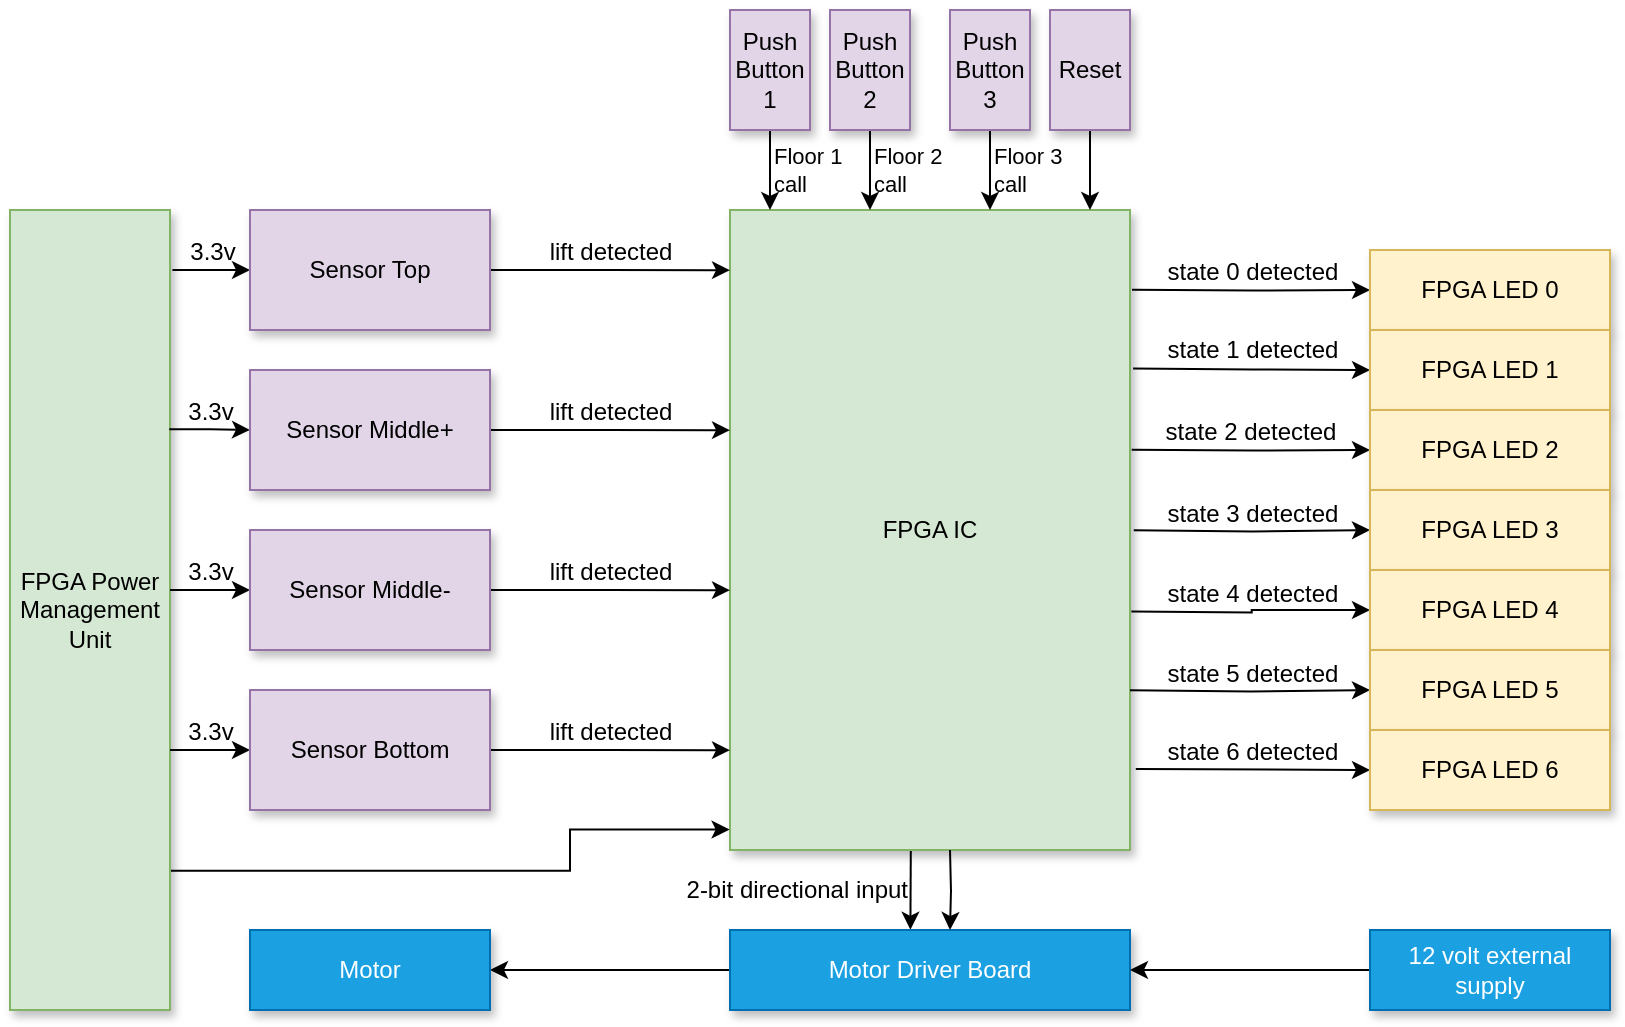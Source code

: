 <mxfile version="20.6.0" type="google" pages="2"><diagram name="BlockDiagram" id="90a13364-a465-7bf4-72fc-28e22215d7a0"><mxGraphModel grid="1" page="1" gridSize="10" guides="1" tooltips="1" connect="1" arrows="1" fold="1" pageScale="1.5" pageWidth="1169" pageHeight="826" background="none" math="0" shadow="0"><root><mxCell id="0" style=";html=1;"/><mxCell id="1" style=";html=1;" parent="0"/><mxCell id="8AcsIAdIsiwrhiJqjAst-71" value="2-bit directional input" style="edgeStyle=orthogonalEdgeStyle;rounded=0;orthogonalLoop=1;jettySize=auto;html=1;entryX=0.451;entryY=-0.003;entryDx=0;entryDy=0;labelBackgroundColor=none;fontSize=12;exitX=0.452;exitY=1.001;exitDx=0;exitDy=0;exitPerimeter=0;entryPerimeter=0;labelPosition=left;verticalLabelPosition=middle;align=right;verticalAlign=middle;" edge="1" parent="1" source="8AcsIAdIsiwrhiJqjAst-1" target="8AcsIAdIsiwrhiJqjAst-40"><mxGeometry relative="1" as="geometry"><Array as="points"><mxPoint x="890" y="640"/></Array></mxGeometry></mxCell><mxCell id="8AcsIAdIsiwrhiJqjAst-1" value="FPGA IC" style="whiteSpace=wrap;html=1;shadow=1;fontSize=12;fillColor=#d5e8d4;strokeColor=#82b366;glass=0;" vertex="1" parent="1"><mxGeometry x="800" y="320" width="200" height="320" as="geometry"/></mxCell><mxCell id="Z52fYTnvq6s_cNvTlMeE-2" style="edgeStyle=orthogonalEdgeStyle;rounded=0;orthogonalLoop=1;jettySize=auto;html=1;exitX=0.997;exitY=0.826;exitDx=0;exitDy=0;entryX=-0.001;entryY=0.968;entryDx=0;entryDy=0;entryPerimeter=0;exitPerimeter=0;" edge="1" parent="1" source="8AcsIAdIsiwrhiJqjAst-2" target="8AcsIAdIsiwrhiJqjAst-1"><mxGeometry relative="1" as="geometry"><Array as="points"><mxPoint x="720" y="650"/><mxPoint x="720" y="630"/></Array></mxGeometry></mxCell><mxCell id="8AcsIAdIsiwrhiJqjAst-2" value="FPGA Power Management Unit" style="whiteSpace=wrap;html=1;shadow=1;fontSize=12;fillColor=#d5e8d4;strokeColor=#82b366;" vertex="1" parent="1"><mxGeometry x="440" y="320" width="80" height="400" as="geometry"/></mxCell><mxCell id="8AcsIAdIsiwrhiJqjAst-9" value="lift detected" style="edgeStyle=orthogonalEdgeStyle;rounded=0;orthogonalLoop=1;jettySize=auto;html=1;entryX=0;entryY=0.094;entryDx=0;entryDy=0;entryPerimeter=0;labelPosition=center;verticalLabelPosition=top;align=center;verticalAlign=bottom;labelBackgroundColor=none;fontSize=12;" edge="1" parent="1" source="8AcsIAdIsiwrhiJqjAst-4" target="8AcsIAdIsiwrhiJqjAst-1"><mxGeometry relative="1" as="geometry"/></mxCell><mxCell id="8AcsIAdIsiwrhiJqjAst-66" value="3.3v" style="edgeStyle=orthogonalEdgeStyle;rounded=0;orthogonalLoop=1;jettySize=auto;html=1;labelBackgroundColor=none;fontSize=12;labelPosition=center;verticalLabelPosition=top;align=center;verticalAlign=bottom;exitX=1.015;exitY=0.075;exitDx=0;exitDy=0;exitPerimeter=0;" edge="1" parent="1" source="8AcsIAdIsiwrhiJqjAst-2" target="8AcsIAdIsiwrhiJqjAst-4"><mxGeometry relative="1" as="geometry"/></mxCell><mxCell id="8AcsIAdIsiwrhiJqjAst-4" value="Sensor Top" style="whiteSpace=wrap;html=1;shadow=1;fontSize=12;fillColor=#e1d5e7;strokeColor=#9673a6;" vertex="1" parent="1"><mxGeometry x="560" y="320" width="120" height="60" as="geometry"/></mxCell><mxCell id="8AcsIAdIsiwrhiJqjAst-10" value="lift detected" style="edgeStyle=orthogonalEdgeStyle;rounded=0;orthogonalLoop=1;jettySize=auto;html=1;entryX=0;entryY=0.344;entryDx=0;entryDy=0;entryPerimeter=0;labelPosition=center;verticalLabelPosition=top;align=center;verticalAlign=bottom;labelBackgroundColor=none;fontSize=12;" edge="1" parent="1" source="8AcsIAdIsiwrhiJqjAst-5" target="8AcsIAdIsiwrhiJqjAst-1"><mxGeometry relative="1" as="geometry"/></mxCell><mxCell id="8AcsIAdIsiwrhiJqjAst-67" value="3.3v" style="edgeStyle=orthogonalEdgeStyle;rounded=0;orthogonalLoop=1;jettySize=auto;html=1;labelBackgroundColor=none;fontSize=12;labelPosition=center;verticalLabelPosition=top;align=center;verticalAlign=bottom;exitX=0.995;exitY=0.274;exitDx=0;exitDy=0;exitPerimeter=0;" edge="1" parent="1" source="8AcsIAdIsiwrhiJqjAst-2" target="8AcsIAdIsiwrhiJqjAst-5"><mxGeometry relative="1" as="geometry"/></mxCell><mxCell id="8AcsIAdIsiwrhiJqjAst-5" value="Sensor Middle+" style="whiteSpace=wrap;html=1;shadow=1;fontSize=12;fillColor=#e1d5e7;strokeColor=#9673a6;" vertex="1" parent="1"><mxGeometry x="560" y="400" width="120" height="60" as="geometry"/></mxCell><mxCell id="8AcsIAdIsiwrhiJqjAst-13" value="lift detected" style="edgeStyle=orthogonalEdgeStyle;rounded=0;orthogonalLoop=1;jettySize=auto;html=1;exitX=1;exitY=0.5;exitDx=0;exitDy=0;entryX=0;entryY=0.594;entryDx=0;entryDy=0;entryPerimeter=0;labelPosition=center;verticalLabelPosition=top;align=center;verticalAlign=bottom;labelBackgroundColor=none;fontSize=12;" edge="1" parent="1" source="8AcsIAdIsiwrhiJqjAst-6" target="8AcsIAdIsiwrhiJqjAst-1"><mxGeometry relative="1" as="geometry"/></mxCell><mxCell id="8AcsIAdIsiwrhiJqjAst-69" value="3.3v" style="edgeStyle=orthogonalEdgeStyle;rounded=0;orthogonalLoop=1;jettySize=auto;html=1;labelBackgroundColor=none;fontSize=12;labelPosition=center;verticalLabelPosition=top;align=center;verticalAlign=bottom;exitX=1;exitY=0.475;exitDx=0;exitDy=0;exitPerimeter=0;" edge="1" parent="1" source="8AcsIAdIsiwrhiJqjAst-2" target="8AcsIAdIsiwrhiJqjAst-6"><mxGeometry relative="1" as="geometry"/></mxCell><mxCell id="8AcsIAdIsiwrhiJqjAst-6" value="Sensor Middle-" style="whiteSpace=wrap;html=1;shadow=1;fontSize=12;fillColor=#e1d5e7;strokeColor=#9673a6;" vertex="1" parent="1"><mxGeometry x="560" y="480" width="120" height="60" as="geometry"/></mxCell><mxCell id="8AcsIAdIsiwrhiJqjAst-20" value="lift detected" style="edgeStyle=orthogonalEdgeStyle;rounded=0;orthogonalLoop=1;jettySize=auto;html=1;entryX=0;entryY=0.844;entryDx=0;entryDy=0;entryPerimeter=0;labelPosition=center;verticalLabelPosition=top;align=center;verticalAlign=bottom;labelBackgroundColor=none;fontSize=12;" edge="1" parent="1" source="8AcsIAdIsiwrhiJqjAst-7" target="8AcsIAdIsiwrhiJqjAst-1"><mxGeometry relative="1" as="geometry"/></mxCell><mxCell id="8AcsIAdIsiwrhiJqjAst-70" value="3.3v" style="edgeStyle=orthogonalEdgeStyle;rounded=0;orthogonalLoop=1;jettySize=auto;html=1;labelBackgroundColor=none;fontSize=12;labelPosition=center;verticalLabelPosition=top;align=center;verticalAlign=bottom;exitX=1;exitY=0.675;exitDx=0;exitDy=0;exitPerimeter=0;" edge="1" parent="1" source="8AcsIAdIsiwrhiJqjAst-2" target="8AcsIAdIsiwrhiJqjAst-7"><mxGeometry relative="1" as="geometry"/></mxCell><mxCell id="8AcsIAdIsiwrhiJqjAst-7" value="Sensor Bottom" style="whiteSpace=wrap;html=1;shadow=1;fontSize=12;fillColor=#e1d5e7;strokeColor=#9673a6;" vertex="1" parent="1"><mxGeometry x="560" y="560" width="120" height="60" as="geometry"/></mxCell><mxCell id="8AcsIAdIsiwrhiJqjAst-32" value="state 0 detected" style="edgeStyle=orthogonalEdgeStyle;rounded=0;orthogonalLoop=1;jettySize=auto;html=1;exitX=1.006;exitY=0.062;exitDx=0;exitDy=0;entryX=0;entryY=0.5;entryDx=0;entryDy=0;labelBackgroundColor=none;exitPerimeter=0;labelPosition=center;verticalLabelPosition=top;align=center;verticalAlign=bottom;fontSize=12;" edge="1" parent="1" target="8AcsIAdIsiwrhiJqjAst-21"><mxGeometry relative="1" as="geometry"><mxPoint x="1001.02" y="359.84" as="sourcePoint"/></mxGeometry></mxCell><mxCell id="8AcsIAdIsiwrhiJqjAst-21" value="FPGA LED 0" style="whiteSpace=wrap;html=1;shadow=1;fontSize=12;fillColor=#fff2cc;strokeColor=#d6b656;" vertex="1" parent="1"><mxGeometry x="1120" y="340" width="120" height="40" as="geometry"/></mxCell><mxCell id="8AcsIAdIsiwrhiJqjAst-33" value="state 1 detected" style="edgeStyle=orthogonalEdgeStyle;rounded=0;orthogonalLoop=1;jettySize=auto;html=1;exitX=1.009;exitY=0.185;exitDx=0;exitDy=0;entryX=0;entryY=0.5;entryDx=0;entryDy=0;labelBackgroundColor=none;exitPerimeter=0;labelPosition=center;verticalLabelPosition=top;align=center;verticalAlign=bottom;fontSize=12;" edge="1" parent="1" target="8AcsIAdIsiwrhiJqjAst-22"><mxGeometry relative="1" as="geometry"><mxPoint x="1001.53" y="399.2" as="sourcePoint"/></mxGeometry></mxCell><mxCell id="8AcsIAdIsiwrhiJqjAst-22" value="FPGA LED 1" style="whiteSpace=wrap;html=1;shadow=1;fontSize=12;fillColor=#fff2cc;strokeColor=#d6b656;" vertex="1" parent="1"><mxGeometry x="1120" y="380" width="120" height="40" as="geometry"/></mxCell><mxCell id="8AcsIAdIsiwrhiJqjAst-35" value="state 2 detected" style="edgeStyle=orthogonalEdgeStyle;rounded=0;orthogonalLoop=1;jettySize=auto;html=1;exitX=1.005;exitY=0.312;exitDx=0;exitDy=0;entryX=0;entryY=0.5;entryDx=0;entryDy=0;labelBackgroundColor=none;exitPerimeter=0;labelPosition=center;verticalLabelPosition=top;align=center;verticalAlign=bottom;fontSize=12;" edge="1" parent="1" target="8AcsIAdIsiwrhiJqjAst-27"><mxGeometry relative="1" as="geometry"><mxPoint x="1000.85" y="439.84" as="sourcePoint"/></mxGeometry></mxCell><mxCell id="8AcsIAdIsiwrhiJqjAst-27" value="FPGA LED 2" style="whiteSpace=wrap;html=1;shadow=1;fontSize=12;fillColor=#fff2cc;strokeColor=#d6b656;" vertex="1" parent="1"><mxGeometry x="1120" y="420" width="120" height="40" as="geometry"/></mxCell><mxCell id="8AcsIAdIsiwrhiJqjAst-36" value="state 3 detected" style="edgeStyle=orthogonalEdgeStyle;rounded=0;orthogonalLoop=1;jettySize=auto;html=1;labelBackgroundColor=none;exitX=1.011;exitY=0.438;exitDx=0;exitDy=0;exitPerimeter=0;labelPosition=center;verticalLabelPosition=top;align=center;verticalAlign=bottom;fontSize=12;" edge="1" parent="1" target="8AcsIAdIsiwrhiJqjAst-28"><mxGeometry relative="1" as="geometry"><mxPoint x="1001.87" y="480.16" as="sourcePoint"/></mxGeometry></mxCell><mxCell id="8AcsIAdIsiwrhiJqjAst-28" value="FPGA LED 3" style="whiteSpace=wrap;html=1;shadow=1;fontSize=12;fillColor=#fff2cc;strokeColor=#d6b656;" vertex="1" parent="1"><mxGeometry x="1120" y="460" width="120" height="40" as="geometry"/></mxCell><mxCell id="8AcsIAdIsiwrhiJqjAst-37" value="state 4 detected" style="edgeStyle=orthogonalEdgeStyle;rounded=0;orthogonalLoop=1;jettySize=auto;html=1;exitX=1.004;exitY=0.565;exitDx=0;exitDy=0;entryX=0;entryY=0.5;entryDx=0;entryDy=0;labelBackgroundColor=none;exitPerimeter=0;labelPosition=center;verticalLabelPosition=top;align=center;verticalAlign=bottom;fontSize=12;" edge="1" parent="1" target="8AcsIAdIsiwrhiJqjAst-29"><mxGeometry relative="1" as="geometry"><mxPoint x="1000.68" y="520.8" as="sourcePoint"/></mxGeometry></mxCell><mxCell id="8AcsIAdIsiwrhiJqjAst-29" value="FPGA LED 4" style="whiteSpace=wrap;html=1;shadow=1;fontSize=12;fillColor=#fff2cc;strokeColor=#d6b656;" vertex="1" parent="1"><mxGeometry x="1120" y="500" width="120" height="40" as="geometry"/></mxCell><mxCell id="8AcsIAdIsiwrhiJqjAst-38" value="state 5 detected" style="edgeStyle=orthogonalEdgeStyle;rounded=0;orthogonalLoop=1;jettySize=auto;html=1;labelBackgroundColor=none;exitX=1;exitY=0.688;exitDx=0;exitDy=0;exitPerimeter=0;labelPosition=center;verticalLabelPosition=top;align=center;verticalAlign=bottom;fontSize=12;" edge="1" parent="1" target="8AcsIAdIsiwrhiJqjAst-30"><mxGeometry relative="1" as="geometry"><mxPoint x="1000" y="560.16" as="sourcePoint"/></mxGeometry></mxCell><mxCell id="8AcsIAdIsiwrhiJqjAst-30" value="FPGA LED 5" style="whiteSpace=wrap;html=1;shadow=1;fontSize=12;fillColor=#fff2cc;strokeColor=#d6b656;" vertex="1" parent="1"><mxGeometry x="1120" y="540" width="120" height="40" as="geometry"/></mxCell><mxCell id="8AcsIAdIsiwrhiJqjAst-39" value="state 6 detected" style="edgeStyle=orthogonalEdgeStyle;rounded=0;orthogonalLoop=1;jettySize=auto;html=1;exitX=1.017;exitY=0.811;exitDx=0;exitDy=0;entryX=0;entryY=0.5;entryDx=0;entryDy=0;labelBackgroundColor=none;exitPerimeter=0;labelPosition=center;verticalLabelPosition=top;align=center;verticalAlign=bottom;fontSize=12;" edge="1" parent="1" target="8AcsIAdIsiwrhiJqjAst-31"><mxGeometry relative="1" as="geometry"><mxPoint x="1002.89" y="599.52" as="sourcePoint"/></mxGeometry></mxCell><mxCell id="8AcsIAdIsiwrhiJqjAst-31" value="FPGA LED 6" style="whiteSpace=wrap;html=1;shadow=1;fontSize=12;fillColor=#fff2cc;strokeColor=#d6b656;" vertex="1" parent="1"><mxGeometry x="1120" y="580" width="120" height="40" as="geometry"/></mxCell><mxCell id="8AcsIAdIsiwrhiJqjAst-50" style="edgeStyle=orthogonalEdgeStyle;rounded=0;orthogonalLoop=1;jettySize=auto;html=1;entryX=1;entryY=0.5;entryDx=0;entryDy=0;labelBackgroundColor=none;fontSize=12;" edge="1" parent="1" source="8AcsIAdIsiwrhiJqjAst-40" target="8AcsIAdIsiwrhiJqjAst-41"><mxGeometry relative="1" as="geometry"/></mxCell><mxCell id="8AcsIAdIsiwrhiJqjAst-40" value="Motor Driver Board" style="whiteSpace=wrap;html=1;shadow=1;fontSize=12;fillColor=#1ba1e2;strokeColor=#006EAF;fontColor=#ffffff;" vertex="1" parent="1"><mxGeometry x="800" y="680" width="200" height="40" as="geometry"/></mxCell><mxCell id="8AcsIAdIsiwrhiJqjAst-41" value="Motor" style="whiteSpace=wrap;html=1;shadow=1;fontSize=12;fillColor=#1ba1e2;strokeColor=#006EAF;fontColor=#ffffff;" vertex="1" parent="1"><mxGeometry x="560" y="680" width="120" height="40" as="geometry"/></mxCell><mxCell id="VzxU59gdKq3RLoIS6F63-2" value="Floor 1&lt;br&gt;call" style="edgeStyle=orthogonalEdgeStyle;curved=1;rounded=0;orthogonalLoop=1;jettySize=auto;html=1;entryX=0.1;entryY=0;entryDx=0;entryDy=0;entryPerimeter=0;labelBackgroundColor=none;fontSize=11;fontColor=#000000;labelPosition=right;verticalLabelPosition=middle;align=left;verticalAlign=middle;" edge="1" parent="1" source="8AcsIAdIsiwrhiJqjAst-42" target="8AcsIAdIsiwrhiJqjAst-1"><mxGeometry relative="1" as="geometry"/></mxCell><mxCell id="8AcsIAdIsiwrhiJqjAst-42" value="Push Button 1" style="whiteSpace=wrap;html=1;shadow=1;fontSize=12;fillColor=#e1d5e7;strokeColor=#9673a6;" vertex="1" parent="1"><mxGeometry x="800" y="220" width="40" height="60" as="geometry"/></mxCell><mxCell id="VzxU59gdKq3RLoIS6F63-3" value="Floor 2&lt;br&gt;call" style="edgeStyle=orthogonalEdgeStyle;curved=1;rounded=0;orthogonalLoop=1;jettySize=auto;html=1;entryX=0.35;entryY=0;entryDx=0;entryDy=0;entryPerimeter=0;labelBackgroundColor=none;fontSize=11;fontColor=#000000;labelPosition=right;verticalLabelPosition=middle;align=left;verticalAlign=middle;" edge="1" parent="1" source="8AcsIAdIsiwrhiJqjAst-43" target="8AcsIAdIsiwrhiJqjAst-1"><mxGeometry relative="1" as="geometry"/></mxCell><mxCell id="8AcsIAdIsiwrhiJqjAst-43" value="Push Button 2" style="whiteSpace=wrap;html=1;shadow=1;fontSize=12;fillColor=#e1d5e7;strokeColor=#9673a6;" vertex="1" parent="1"><mxGeometry x="850" y="220" width="40" height="60" as="geometry"/></mxCell><mxCell id="VzxU59gdKq3RLoIS6F63-4" value="Floor 3&lt;br&gt;call" style="edgeStyle=orthogonalEdgeStyle;curved=1;rounded=0;orthogonalLoop=1;jettySize=auto;html=1;entryX=0.65;entryY=0;entryDx=0;entryDy=0;entryPerimeter=0;labelBackgroundColor=none;fontSize=11;fontColor=#000000;labelPosition=right;verticalLabelPosition=middle;align=left;verticalAlign=middle;" edge="1" parent="1" source="8AcsIAdIsiwrhiJqjAst-44" target="8AcsIAdIsiwrhiJqjAst-1"><mxGeometry relative="1" as="geometry"/></mxCell><mxCell id="8AcsIAdIsiwrhiJqjAst-44" value="Push Button 3" style="whiteSpace=wrap;html=1;shadow=1;fontSize=12;fillColor=#e1d5e7;strokeColor=#9673a6;" vertex="1" parent="1"><mxGeometry x="910" y="220" width="40" height="60" as="geometry"/></mxCell><mxCell id="8AcsIAdIsiwrhiJqjAst-52" style="edgeStyle=orthogonalEdgeStyle;rounded=0;orthogonalLoop=1;jettySize=auto;html=1;entryX=1;entryY=0.5;entryDx=0;entryDy=0;labelBackgroundColor=none;fontSize=12;" edge="1" parent="1" source="8AcsIAdIsiwrhiJqjAst-51" target="8AcsIAdIsiwrhiJqjAst-40"><mxGeometry relative="1" as="geometry"/></mxCell><mxCell id="8AcsIAdIsiwrhiJqjAst-51" value="12 volt external supply" style="whiteSpace=wrap;html=1;shadow=1;fontSize=12;fillColor=#1ba1e2;strokeColor=#006EAF;fontColor=#ffffff;" vertex="1" parent="1"><mxGeometry x="1120" y="680" width="120" height="40" as="geometry"/></mxCell><mxCell id="8AcsIAdIsiwrhiJqjAst-72" style="edgeStyle=orthogonalEdgeStyle;rounded=0;orthogonalLoop=1;jettySize=auto;html=1;labelBackgroundColor=none;fontSize=12;" edge="1" parent="1"><mxGeometry relative="1" as="geometry"><mxPoint x="910" y="640" as="sourcePoint"/><mxPoint x="910" y="680" as="targetPoint"/></mxGeometry></mxCell><mxCell id="VzxU59gdKq3RLoIS6F63-7" style="edgeStyle=orthogonalEdgeStyle;curved=1;rounded=0;orthogonalLoop=1;jettySize=auto;html=1;entryX=0.9;entryY=0;entryDx=0;entryDy=0;entryPerimeter=0;labelBackgroundColor=none;fontSize=11;fontColor=#000000;" edge="1" parent="1" source="VzxU59gdKq3RLoIS6F63-1" target="8AcsIAdIsiwrhiJqjAst-1"><mxGeometry relative="1" as="geometry"/></mxCell><mxCell id="VzxU59gdKq3RLoIS6F63-1" value="Reset" style="whiteSpace=wrap;html=1;shadow=1;fontSize=12;fillColor=#e1d5e7;strokeColor=#9673a6;" vertex="1" parent="1"><mxGeometry x="960" y="220" width="40" height="60" as="geometry"/></mxCell></root></mxGraphModel></diagram><diagram id="GChnQtinvMLlKXF7HKnW" name="StateDiagram"><mxGraphModel grid="1" page="1" gridSize="10" guides="1" tooltips="1" connect="1" arrows="1" fold="1" pageScale="1" pageWidth="1100" pageHeight="850" math="0" shadow="0"><root><mxCell id="0"/><mxCell id="1" parent="0"/><mxCell id="bBQI4TlAw6vXhtqZVPs9-16" value="PB1=1&lt;br&gt;PB2=0&lt;br&gt;PB3=0" style="edgeStyle=none;rounded=0;orthogonalLoop=1;jettySize=auto;html=1;exitX=1;exitY=1;exitDx=0;exitDy=0;entryX=0;entryY=0;entryDx=0;entryDy=0;labelBackgroundColor=none;fontSize=11;" edge="1" parent="1" source="Eb4ALgvKIsrE14ednb3f-1" target="bBQI4TlAw6vXhtqZVPs9-4"><mxGeometry x="-0.268" y="-24" relative="1" as="geometry"><mxPoint as="offset"/></mxGeometry></mxCell><mxCell id="bBQI4TlAw6vXhtqZVPs9-17" value="PB1=0&lt;br&gt;PB2=0&lt;br&gt;PB3=1" style="edgeStyle=none;rounded=0;orthogonalLoop=1;jettySize=auto;html=1;exitX=0;exitY=0;exitDx=0;exitDy=0;entryX=1;entryY=1;entryDx=0;entryDy=0;labelBackgroundColor=none;fontSize=11;" edge="1" parent="1" source="Eb4ALgvKIsrE14ednb3f-1" target="bBQI4TlAw6vXhtqZVPs9-6"><mxGeometry x="-0.099" y="-22" relative="1" as="geometry"><mxPoint as="offset"/></mxGeometry></mxCell><mxCell id="Eb4ALgvKIsrE14ednb3f-1" value="S1=001&lt;br&gt;(F2)&lt;br&gt;M = 00" style="ellipse;whiteSpace=wrap;html=1;fontSize=11;fillColor=#dae8fc;shadow=1;strokeColor=#6c8ebf;" vertex="1" parent="1"><mxGeometry x="1600" y="400" width="120" height="80" as="geometry"/></mxCell><mxCell id="bBQI4TlAw6vXhtqZVPs9-19" value="PB1=0&lt;br&gt;PB2=1&lt;br&gt;PB3=0" style="edgeStyle=none;rounded=0;orthogonalLoop=1;jettySize=auto;html=1;exitX=1;exitY=1;exitDx=0;exitDy=0;entryX=0;entryY=0;entryDx=0;entryDy=0;labelBackgroundColor=none;fontSize=11;labelPosition=center;verticalLabelPosition=bottom;align=center;verticalAlign=top;" edge="1" parent="1" source="bBQI4TlAw6vXhtqZVPs9-1" target="bBQI4TlAw6vXhtqZVPs9-3"><mxGeometry x="0.197" y="43" relative="1" as="geometry"><mxPoint as="offset"/></mxGeometry></mxCell><mxCell id="bBQI4TlAw6vXhtqZVPs9-25" value="PB1=1&lt;br&gt;PB2=0&lt;br&gt;PB3=0" style="edgeStyle=orthogonalEdgeStyle;curved=1;rounded=0;orthogonalLoop=1;jettySize=auto;html=1;exitX=1;exitY=0;exitDx=0;exitDy=0;entryX=1;entryY=0.5;entryDx=0;entryDy=0;labelBackgroundColor=none;fontSize=11;labelPosition=right;verticalLabelPosition=bottom;align=left;verticalAlign=top;" edge="1" parent="1" source="bBQI4TlAw6vXhtqZVPs9-1" target="bBQI4TlAw6vXhtqZVPs9-4"><mxGeometry x="0.506" y="-40" relative="1" as="geometry"><Array as="points"><mxPoint x="1940" y="252"/><mxPoint x="1940" y="520"/></Array><mxPoint as="offset"/></mxGeometry></mxCell><mxCell id="bBQI4TlAw6vXhtqZVPs9-1" value="&lt;div style=&quot;&quot;&gt;S2=010&lt;/div&gt;&lt;div style=&quot;&quot;&gt;(F3)&lt;/div&gt;&lt;div style=&quot;&quot;&gt;M = 00&lt;/div&gt;" style="ellipse;whiteSpace=wrap;html=1;fontSize=11;fillColor=#dae8fc;shadow=1;strokeColor=#6c8ebf;align=center;" vertex="1" parent="1"><mxGeometry x="1600" y="240" width="120" height="80" as="geometry"/></mxCell><mxCell id="bBQI4TlAw6vXhtqZVPs9-14" value="PB1=0&lt;br&gt;PB2=1&lt;br&gt;PB=0" style="edgeStyle=none;rounded=0;orthogonalLoop=1;jettySize=auto;html=1;exitX=0;exitY=0;exitDx=0;exitDy=0;entryX=1;entryY=1;entryDx=0;entryDy=0;labelBackgroundColor=none;fontSize=11;labelPosition=center;verticalLabelPosition=top;align=center;verticalAlign=bottom;" edge="1" parent="1" source="bBQI4TlAw6vXhtqZVPs9-2" target="bBQI4TlAw6vXhtqZVPs9-5"><mxGeometry x="0.198" y="43" relative="1" as="geometry"><mxPoint as="offset"/></mxGeometry></mxCell><mxCell id="bBQI4TlAw6vXhtqZVPs9-26" value="PB1=0&lt;br&gt;PB2=0&lt;br&gt;PB3=1" style="edgeStyle=orthogonalEdgeStyle;curved=1;rounded=0;orthogonalLoop=1;jettySize=auto;html=1;exitX=0;exitY=1;exitDx=0;exitDy=0;entryX=0;entryY=0.5;entryDx=0;entryDy=0;labelBackgroundColor=none;fontSize=11;labelPosition=left;verticalLabelPosition=top;align=right;verticalAlign=bottom;" edge="1" parent="1" source="bBQI4TlAw6vXhtqZVPs9-2" target="bBQI4TlAw6vXhtqZVPs9-6"><mxGeometry x="0.544" y="-40" relative="1" as="geometry"><mxPoint as="offset"/></mxGeometry></mxCell><mxCell id="bBQI4TlAw6vXhtqZVPs9-2" value="S0 = 000&lt;br&gt;(F1)&lt;br&gt;M = 00" style="ellipse;whiteSpace=wrap;html=1;fontSize=11;fillColor=#dae8fc;shadow=1;strokeColor=#6c8ebf;" vertex="1" parent="1"><mxGeometry x="1600" y="560" width="120" height="80" as="geometry"/></mxCell><mxCell id="bBQI4TlAw6vXhtqZVPs9-21" value="SMM=1&lt;br&gt;SMP=1" style="edgeStyle=none;rounded=0;orthogonalLoop=1;jettySize=auto;html=1;exitX=0;exitY=1;exitDx=0;exitDy=0;entryX=1;entryY=0;entryDx=0;entryDy=0;labelBackgroundColor=none;fontSize=11;" edge="1" parent="1" source="bBQI4TlAw6vXhtqZVPs9-3" target="Eb4ALgvKIsrE14ednb3f-1"><mxGeometry relative="1" as="geometry"/></mxCell><mxCell id="bBQI4TlAw6vXhtqZVPs9-3" value="S5=101&lt;br&gt;(D2)&lt;br&gt;M = 10" style="ellipse;whiteSpace=wrap;html=1;fontSize=11;fillColor=#fff2cc;shadow=1;strokeColor=#d6b656;align=center;" vertex="1" parent="1"><mxGeometry x="1800" y="320" width="120" height="80" as="geometry"/></mxCell><mxCell id="bBQI4TlAw6vXhtqZVPs9-13" value="SBT=1" style="edgeStyle=none;rounded=0;orthogonalLoop=1;jettySize=auto;html=1;exitX=0;exitY=1;exitDx=0;exitDy=0;entryX=1;entryY=0;entryDx=0;entryDy=0;labelBackgroundColor=none;fontSize=11;" edge="1" parent="1" source="bBQI4TlAw6vXhtqZVPs9-4" target="bBQI4TlAw6vXhtqZVPs9-2"><mxGeometry x="-0.032" y="-10" relative="1" as="geometry"><mxPoint as="offset"/></mxGeometry></mxCell><mxCell id="bBQI4TlAw6vXhtqZVPs9-4" value="&lt;div style=&quot;&quot;&gt;S6=110&lt;/div&gt;&lt;div style=&quot;&quot;&gt;(D1)&lt;/div&gt;&lt;div style=&quot;&quot;&gt;M = 10&lt;/div&gt;" style="ellipse;whiteSpace=wrap;html=1;fontSize=11;fillColor=#fff2cc;shadow=1;strokeColor=#d6b656;align=center;" vertex="1" parent="1"><mxGeometry x="1800" y="480" width="120" height="80" as="geometry"/></mxCell><mxCell id="bBQI4TlAw6vXhtqZVPs9-15" value="SMM=1&lt;br&gt;SMP=1" style="edgeStyle=none;rounded=0;orthogonalLoop=1;jettySize=auto;html=1;exitX=1;exitY=0;exitDx=0;exitDy=0;entryX=0;entryY=1;entryDx=0;entryDy=0;labelBackgroundColor=none;fontSize=11;" edge="1" parent="1" source="bBQI4TlAw6vXhtqZVPs9-5" target="Eb4ALgvKIsrE14ednb3f-1"><mxGeometry relative="1" as="geometry"/></mxCell><mxCell id="bBQI4TlAw6vXhtqZVPs9-5" value="&lt;div style=&quot;&quot;&gt;S3=011&lt;/div&gt;&lt;div style=&quot;&quot;&gt;&lt;span style=&quot;background-color: initial;&quot;&gt;(U2)&lt;/span&gt;&lt;/div&gt;&lt;div style=&quot;&quot;&gt;M = 01&lt;/div&gt;" style="ellipse;whiteSpace=wrap;html=1;fontSize=11;fillColor=#d5e8d4;shadow=1;strokeColor=#82b366;align=center;" vertex="1" parent="1"><mxGeometry x="1401" y="480" width="120" height="80" as="geometry"/></mxCell><mxCell id="bBQI4TlAw6vXhtqZVPs9-18" value="STP=1" style="edgeStyle=none;rounded=0;orthogonalLoop=1;jettySize=auto;html=1;exitX=1;exitY=0;exitDx=0;exitDy=0;entryX=0;entryY=1;entryDx=0;entryDy=0;labelBackgroundColor=none;fontSize=11;" edge="1" parent="1" source="bBQI4TlAw6vXhtqZVPs9-6" target="bBQI4TlAw6vXhtqZVPs9-1"><mxGeometry x="-0.133" y="12" relative="1" as="geometry"><mxPoint as="offset"/></mxGeometry></mxCell><mxCell id="bBQI4TlAw6vXhtqZVPs9-6" value="&lt;div style=&quot;&quot;&gt;S4=100&lt;/div&gt;&lt;div style=&quot;&quot;&gt;&lt;span style=&quot;background-color: initial;&quot;&gt;(U3)&lt;/span&gt;&lt;/div&gt;&lt;div style=&quot;&quot;&gt;M = 01&lt;/div&gt;" style="ellipse;whiteSpace=wrap;html=1;fontSize=11;fillColor=#d5e8d4;shadow=1;strokeColor=#82b366;align=center;" vertex="1" parent="1"><mxGeometry x="1400" y="320" width="120" height="80" as="geometry"/></mxCell><mxCell id="bBQI4TlAw6vXhtqZVPs9-28" style="edgeStyle=orthogonalEdgeStyle;curved=1;rounded=0;orthogonalLoop=1;jettySize=auto;html=1;entryX=1;entryY=0.5;entryDx=0;entryDy=0;labelBackgroundColor=none;fontSize=11;" edge="1" parent="1" source="bBQI4TlAw6vXhtqZVPs9-27" target="bBQI4TlAw6vXhtqZVPs9-2"><mxGeometry relative="1" as="geometry"/></mxCell><mxCell id="bBQI4TlAw6vXhtqZVPs9-27" value="RESET" style="rounded=1;whiteSpace=wrap;html=1;shadow=1;glass=0;strokeColor=#b85450;fontSize=11;fillColor=#f8cecc;" vertex="1" parent="1"><mxGeometry x="1800" y="590" width="50" height="20" as="geometry"/></mxCell></root></mxGraphModel></diagram></mxfile>
